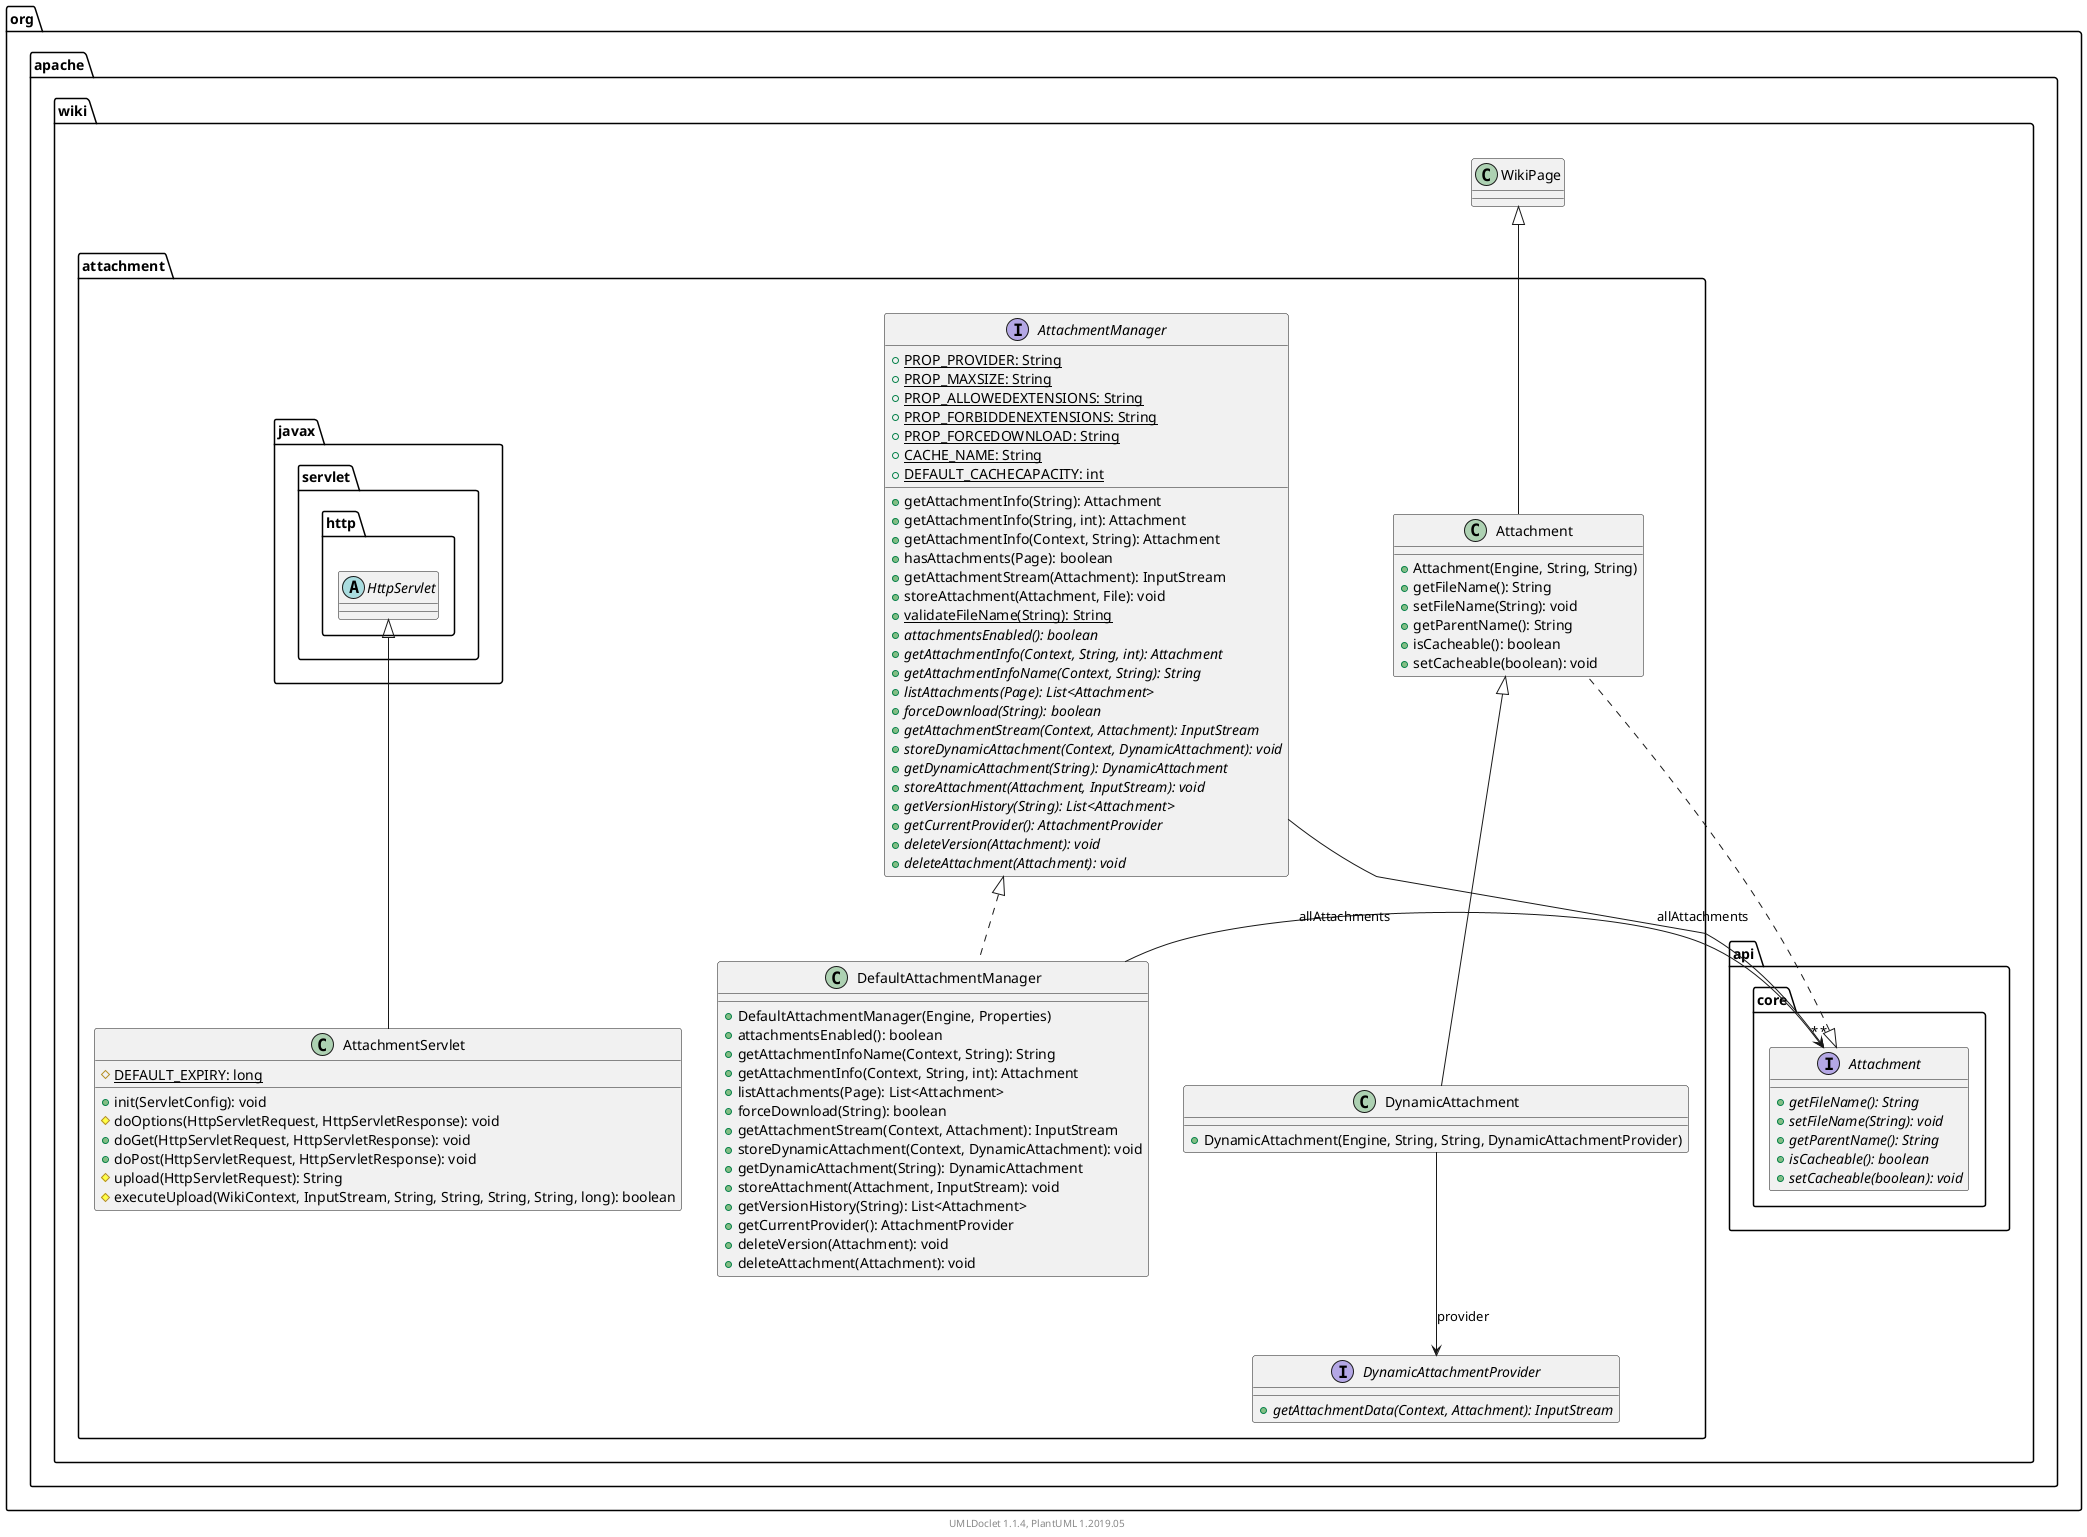 @startuml

    namespace org.apache.wiki.attachment {

        class AttachmentServlet [[AttachmentServlet.html]] {
            {static} #DEFAULT_EXPIRY: long
            +init(ServletConfig): void
            #doOptions(HttpServletRequest, HttpServletResponse): void
            +doGet(HttpServletRequest, HttpServletResponse): void
            +doPost(HttpServletRequest, HttpServletResponse): void
            #upload(HttpServletRequest): String
            #executeUpload(WikiContext, InputStream, String, String, String, String, long): boolean
        }

        class DynamicAttachment [[DynamicAttachment.html]] {
            +DynamicAttachment(Engine, String, String, DynamicAttachmentProvider)
        }

        class Attachment [[Attachment.html]] {
            +Attachment(Engine, String, String)
            +getFileName(): String
            +setFileName(String): void
            +getParentName(): String
            +isCacheable(): boolean
            +setCacheable(boolean): void
        }

        interface DynamicAttachmentProvider [[DynamicAttachmentProvider.html]] {
            {abstract} +getAttachmentData(Context, Attachment): InputStream
        }

        class DefaultAttachmentManager [[DefaultAttachmentManager.html]] {
            +DefaultAttachmentManager(Engine, Properties)
            +attachmentsEnabled(): boolean
            +getAttachmentInfoName(Context, String): String
            +getAttachmentInfo(Context, String, int): Attachment
            +listAttachments(Page): List<Attachment>
            +forceDownload(String): boolean
            +getAttachmentStream(Context, Attachment): InputStream
            +storeDynamicAttachment(Context, DynamicAttachment): void
            +getDynamicAttachment(String): DynamicAttachment
            +storeAttachment(Attachment, InputStream): void
            +getVersionHistory(String): List<Attachment>
            +getCurrentProvider(): AttachmentProvider
            +deleteVersion(Attachment): void
            +deleteAttachment(Attachment): void
        }

        interface AttachmentManager [[AttachmentManager.html]] {
            {static} +PROP_PROVIDER: String
            {static} +PROP_MAXSIZE: String
            {static} +PROP_ALLOWEDEXTENSIONS: String
            {static} +PROP_FORBIDDENEXTENSIONS: String
            {static} +PROP_FORCEDOWNLOAD: String
            {static} +CACHE_NAME: String
            {static} +DEFAULT_CACHECAPACITY: int
            +getAttachmentInfo(String): Attachment
            +getAttachmentInfo(String, int): Attachment
            +getAttachmentInfo(Context, String): Attachment
            +hasAttachments(Page): boolean
            +getAttachmentStream(Attachment): InputStream
            +storeAttachment(Attachment, File): void
            {static} +validateFileName(String): String
            {abstract} +attachmentsEnabled(): boolean
            {abstract} +getAttachmentInfo(Context, String, int): Attachment
            {abstract} +getAttachmentInfoName(Context, String): String
            {abstract} +listAttachments(Page): List<Attachment>
            {abstract} +forceDownload(String): boolean
            {abstract} +getAttachmentStream(Context, Attachment): InputStream
            {abstract} +storeDynamicAttachment(Context, DynamicAttachment): void
            {abstract} +getDynamicAttachment(String): DynamicAttachment
            {abstract} +storeAttachment(Attachment, InputStream): void
            {abstract} +getVersionHistory(String): List<Attachment>
            {abstract} +getCurrentProvider(): AttachmentProvider
            {abstract} +deleteVersion(Attachment): void
            {abstract} +deleteAttachment(Attachment): void
        }

        abstract class javax.servlet.http.HttpServlet
        javax.servlet.http.HttpServlet <|-- AttachmentServlet

        Attachment <|-- DynamicAttachment

        class org.apache.wiki.WikiPage
        org.apache.wiki.WikiPage <|-- Attachment

        interface org.apache.wiki.api.core.Attachment {
            {abstract} +getFileName(): String
            {abstract} +setFileName(String): void
            {abstract} +getParentName(): String
            {abstract} +isCacheable(): boolean
            {abstract} +setCacheable(boolean): void
        }
        org.apache.wiki.api.core.Attachment <|.. Attachment

        AttachmentManager <|.. DefaultAttachmentManager

        DynamicAttachment --> DynamicAttachmentProvider: provider

        DefaultAttachmentManager --> "*" org.apache.wiki.api.core.Attachment: allAttachments

        AttachmentManager --> "*" org.apache.wiki.api.core.Attachment: allAttachments

    }


    center footer UMLDoclet 1.1.4, PlantUML 1.2019.05
@enduml
